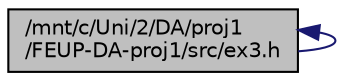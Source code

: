 digraph "/mnt/c/Uni/2/DA/proj1/FEUP-DA-proj1/src/ex3.h"
{
 // LATEX_PDF_SIZE
  edge [fontname="Helvetica",fontsize="10",labelfontname="Helvetica",labelfontsize="10"];
  node [fontname="Helvetica",fontsize="10",shape=record];
  Node1 [label="/mnt/c/Uni/2/DA/proj1\l/FEUP-DA-proj1/src/ex3.h",height=0.2,width=0.4,color="black", fillcolor="grey75", style="filled", fontcolor="black",tooltip="Functions regarding the exercises 3.X."];
  Node1 -> Node1 [dir="back",color="midnightblue",fontsize="10",style="solid",fontname="Helvetica"];
}
